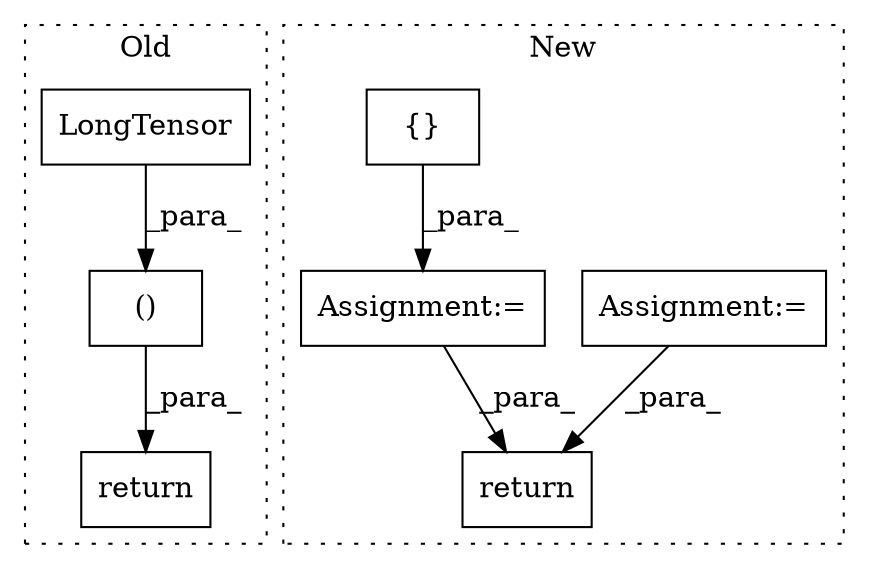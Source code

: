 digraph G {
subgraph cluster0 {
1 [label="LongTensor" a="32" s="635,651" l="11,1" shape="box"];
4 [label="()" a="106" s="670" l="26" shape="box"];
5 [label="return" a="41" s="658" l="12" shape="box"];
label = "Old";
style="dotted";
}
subgraph cluster1 {
2 [label="return" a="41" s="742" l="7" shape="box"];
3 [label="Assignment:=" a="7" s="713" l="1" shape="box"];
6 [label="Assignment:=" a="7" s="608" l="1" shape="box"];
7 [label="{}" a="4" s="587,593" l="1,1" shape="box"];
label = "New";
style="dotted";
}
1 -> 4 [label="_para_"];
3 -> 2 [label="_para_"];
4 -> 5 [label="_para_"];
6 -> 2 [label="_para_"];
7 -> 6 [label="_para_"];
}